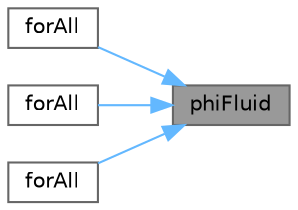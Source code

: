 digraph "phiFluid"
{
 // LATEX_PDF_SIZE
  bgcolor="transparent";
  edge [fontname=Helvetica,fontsize=10,labelfontname=Helvetica,labelfontsize=10];
  node [fontname=Helvetica,fontsize=10,shape=box,height=0.2,width=0.4];
  rankdir="RL";
  Node1 [id="Node000001",label="phiFluid",height=0.2,width=0.4,color="gray40", fillcolor="grey60", style="filled", fontcolor="black",tooltip=" "];
  Node1 -> Node2 [id="edge1_Node000001_Node000002",dir="back",color="steelblue1",style="solid",tooltip=" "];
  Node2 [id="Node000002",label="forAll",height=0.2,width=0.4,color="grey40", fillcolor="white", style="filled",URL="$chtMultiRegionSimpleFoam_2fluid_2createFluidFields_8H.html#a9355a38e2751fb0aed092ab612f7a29f",tooltip=" "];
  Node1 -> Node3 [id="edge2_Node000001_Node000003",dir="back",color="steelblue1",style="solid",tooltip=" "];
  Node3 [id="Node000003",label="forAll",height=0.2,width=0.4,color="grey40", fillcolor="white", style="filled",URL="$chtMultiRegionSimpleFoam_2fluid_2compressibleMultiRegionCourantNo_8H.html#a113d3f38e0fff965672b8ef676f33b4c",tooltip=" "];
  Node1 -> Node4 [id="edge3_Node000001_Node000004",dir="back",color="steelblue1",style="solid",tooltip=" "];
  Node4 [id="Node000004",label="forAll",height=0.2,width=0.4,color="grey40", fillcolor="white", style="filled",URL="$fluid_2compressibleMultiRegionCourantNo_8H.html#a77556a87ed4d23dc6416c8510e20666d",tooltip=" "];
}
